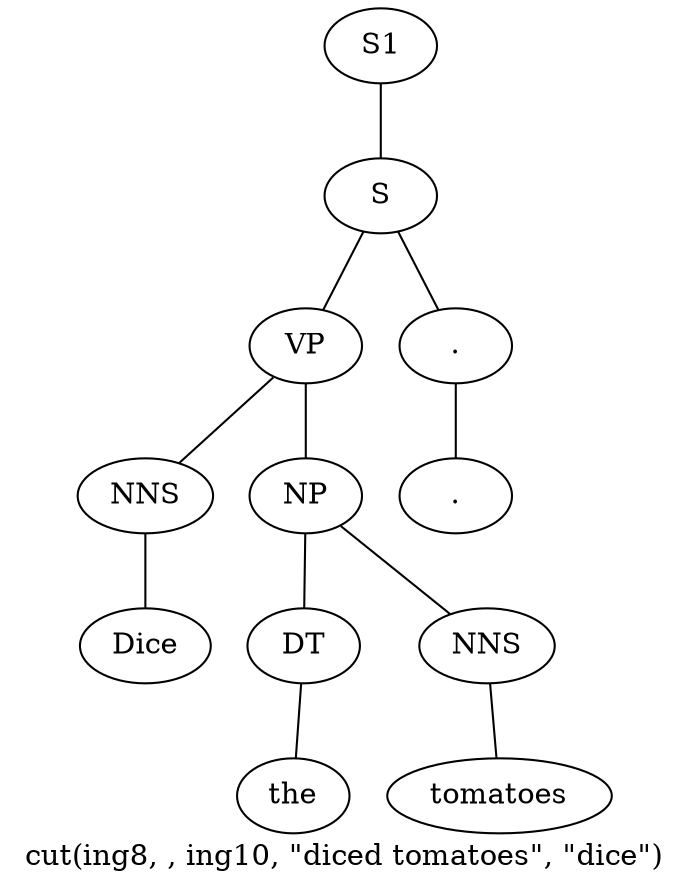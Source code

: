 graph SyntaxGraph {
	label = "cut(ing8, , ing10, \"diced tomatoes\", \"dice\")";
	Node0 [label="S1"];
	Node1 [label="S"];
	Node2 [label="VP"];
	Node3 [label="NNS"];
	Node4 [label="Dice"];
	Node5 [label="NP"];
	Node6 [label="DT"];
	Node7 [label="the"];
	Node8 [label="NNS"];
	Node9 [label="tomatoes"];
	Node10 [label="."];
	Node11 [label="."];

	Node0 -- Node1;
	Node1 -- Node2;
	Node1 -- Node10;
	Node2 -- Node3;
	Node2 -- Node5;
	Node3 -- Node4;
	Node5 -- Node6;
	Node5 -- Node8;
	Node6 -- Node7;
	Node8 -- Node9;
	Node10 -- Node11;
}